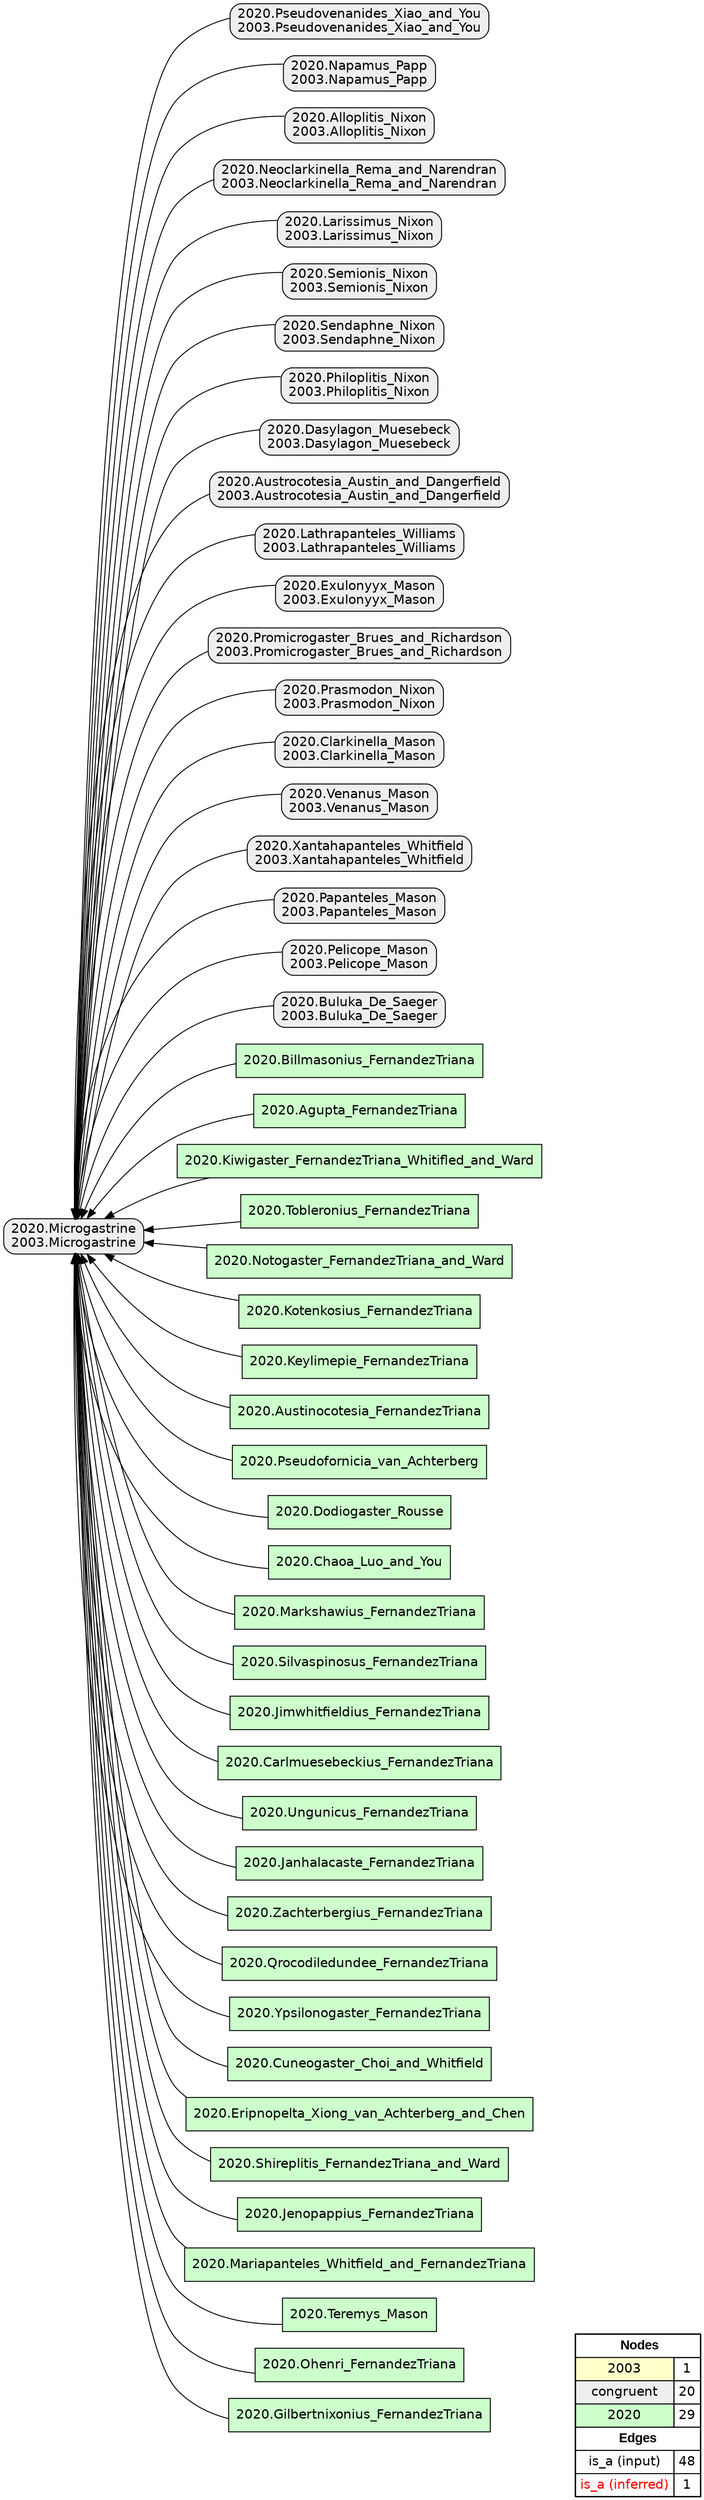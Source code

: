 digraph{
rankdir=RL

node[shape=box style="filled,rounded" fillcolor="#EEEEEE" fontname="helvetica"] 
"2020.Microgastrine\n2003.Microgastrine"


node[shape=box style="filled,rounded" fillcolor="#EEEEEE" fontname="helvetica"] 
"2020.Pseudovenanides_Xiao_and_You\n2003.Pseudovenanides_Xiao_and_You"
"2020.Napamus_Papp\n2003.Napamus_Papp"
"2020.Alloplitis_Nixon\n2003.Alloplitis_Nixon"
"2020.Neoclarkinella_Rema_and_Narendran\n2003.Neoclarkinella_Rema_and_Narendran"
"2020.Larissimus_Nixon\n2003.Larissimus_Nixon"
"2020.Semionis_Nixon\n2003.Semionis_Nixon"
"2020.Sendaphne_Nixon\n2003.Sendaphne_Nixon"
"2020.Philoplitis_Nixon\n2003.Philoplitis_Nixon"
"2020.Dasylagon_Muesebeck\n2003.Dasylagon_Muesebeck"
"2020.Austrocotesia_Austin_and_Dangerfield\n2003.Austrocotesia_Austin_and_Dangerfield"
"2020.Lathrapanteles_Williams\n2003.Lathrapanteles_Williams"
"2020.Exulonyyx_Mason\n2003.Exulonyyx_Mason"
"2020.Promicrogaster_Brues_and_Richardson\n2003.Promicrogaster_Brues_and_Richardson"
"2020.Prasmodon_Nixon\n2003.Prasmodon_Nixon"
"2020.Clarkinella_Mason\n2003.Clarkinella_Mason"
"2020.Venanus_Mason\n2003.Venanus_Mason"
"2020.Xantahapanteles_Whitfield\n2003.Xantahapanteles_Whitfield"
"2020.Papanteles_Mason\n2003.Papanteles_Mason"
"2020.Pelicope_Mason\n2003.Pelicope_Mason"
"2020.Buluka_De_Saeger\n2003.Buluka_De_Saeger"
node[shape=box style=filled fillcolor="#CCFFCC" fontname="helvetica"] 
"2020.Billmasonius_FernandezTriana"
"2020.Agupta_FernandezTriana"
"2020.Kiwigaster_FernandezTriana_Whitifled_and_Ward"
"2020.Tobleronius_FernandezTriana"
"2020.Notogaster_FernandezTriana_and_Ward"
"2020.Kotenkosius_FernandezTriana"
"2020.Keylimepie_FernandezTriana"
"2020.Austinocotesia_FernandezTriana"
"2020.Pseudofornicia_van_Achterberg"
"2020.Dodiogaster_Rousse"
"2020.Chaoa_Luo_and_You"
"2020.Markshawius_FernandezTriana"
"2020.Silvaspinosus_FernandezTriana"
"2020.Jimwhitfieldius_FernandezTriana"
"2020.Carlmuesebeckius_FernandezTriana"
"2020.Ungunicus_FernandezTriana"
"2020.Janhalacaste_FernandezTriana"
"2020.Zachterbergius_FernandezTriana"
"2020.Qrocodiledundee_FernandezTriana"
"2020.Ypsilonogaster_FernandezTriana"
"2020.Cuneogaster_Choi_and_Whitfield"
"2020.Eripnopelta_Xiong_van_Achterberg_and_Chen"
"2020.Shireplitis_FernandezTriana_and_Ward"
"2020.Jenopappius_FernandezTriana"
"2020.Mariapanteles_Whitfield_and_FernandezTriana"
"2020.Teremys_Mason"
"2020.Ohenri_FernandezTriana"
"2020.Gilbertnixonius_FernandezTriana"
edge[arrowhead=normal style=dotted color="#000000" constraint=true penwidth=1]
edge[arrowhead=normal style=solid color="#000000" constraint=true penwidth=1]
"2020.Shireplitis_FernandezTriana_and_Ward" -> "2020.Microgastrine\n2003.Microgastrine"
"2020.Austinocotesia_FernandezTriana" -> "2020.Microgastrine\n2003.Microgastrine"
"2020.Kiwigaster_FernandezTriana_Whitifled_and_Ward" -> "2020.Microgastrine\n2003.Microgastrine"
"2020.Zachterbergius_FernandezTriana" -> "2020.Microgastrine\n2003.Microgastrine"
"2020.Austrocotesia_Austin_and_Dangerfield\n2003.Austrocotesia_Austin_and_Dangerfield" -> "2020.Microgastrine\n2003.Microgastrine"
"2020.Xantahapanteles_Whitfield\n2003.Xantahapanteles_Whitfield" -> "2020.Microgastrine\n2003.Microgastrine"
"2020.Jenopappius_FernandezTriana" -> "2020.Microgastrine\n2003.Microgastrine"
"2020.Kotenkosius_FernandezTriana" -> "2020.Microgastrine\n2003.Microgastrine"
"2020.Markshawius_FernandezTriana" -> "2020.Microgastrine\n2003.Microgastrine"
"2020.Dasylagon_Muesebeck\n2003.Dasylagon_Muesebeck" -> "2020.Microgastrine\n2003.Microgastrine"
"2020.Billmasonius_FernandezTriana" -> "2020.Microgastrine\n2003.Microgastrine"
"2020.Notogaster_FernandezTriana_and_Ward" -> "2020.Microgastrine\n2003.Microgastrine"
"2020.Eripnopelta_Xiong_van_Achterberg_and_Chen" -> "2020.Microgastrine\n2003.Microgastrine"
"2020.Larissimus_Nixon\n2003.Larissimus_Nixon" -> "2020.Microgastrine\n2003.Microgastrine"
"2020.Venanus_Mason\n2003.Venanus_Mason" -> "2020.Microgastrine\n2003.Microgastrine"
"2020.Teremys_Mason" -> "2020.Microgastrine\n2003.Microgastrine"
"2020.Chaoa_Luo_and_You" -> "2020.Microgastrine\n2003.Microgastrine"
"2020.Pseudofornicia_van_Achterberg" -> "2020.Microgastrine\n2003.Microgastrine"
"2020.Agupta_FernandezTriana" -> "2020.Microgastrine\n2003.Microgastrine"
"2020.Mariapanteles_Whitfield_and_FernandezTriana" -> "2020.Microgastrine\n2003.Microgastrine"
"2020.Prasmodon_Nixon\n2003.Prasmodon_Nixon" -> "2020.Microgastrine\n2003.Microgastrine"
"2020.Carlmuesebeckius_FernandezTriana" -> "2020.Microgastrine\n2003.Microgastrine"
"2020.Ungunicus_FernandezTriana" -> "2020.Microgastrine\n2003.Microgastrine"
"2020.Neoclarkinella_Rema_and_Narendran\n2003.Neoclarkinella_Rema_and_Narendran" -> "2020.Microgastrine\n2003.Microgastrine"
"2020.Ohenri_FernandezTriana" -> "2020.Microgastrine\n2003.Microgastrine"
"2020.Keylimepie_FernandezTriana" -> "2020.Microgastrine\n2003.Microgastrine"
"2020.Cuneogaster_Choi_and_Whitfield" -> "2020.Microgastrine\n2003.Microgastrine"
"2020.Ypsilonogaster_FernandezTriana" -> "2020.Microgastrine\n2003.Microgastrine"
"2020.Lathrapanteles_Williams\n2003.Lathrapanteles_Williams" -> "2020.Microgastrine\n2003.Microgastrine"
"2020.Dodiogaster_Rousse" -> "2020.Microgastrine\n2003.Microgastrine"
"2020.Papanteles_Mason\n2003.Papanteles_Mason" -> "2020.Microgastrine\n2003.Microgastrine"
"2020.Sendaphne_Nixon\n2003.Sendaphne_Nixon" -> "2020.Microgastrine\n2003.Microgastrine"
"2020.Silvaspinosus_FernandezTriana" -> "2020.Microgastrine\n2003.Microgastrine"
"2020.Janhalacaste_FernandezTriana" -> "2020.Microgastrine\n2003.Microgastrine"
"2020.Tobleronius_FernandezTriana" -> "2020.Microgastrine\n2003.Microgastrine"
"2020.Napamus_Papp\n2003.Napamus_Papp" -> "2020.Microgastrine\n2003.Microgastrine"
"2020.Alloplitis_Nixon\n2003.Alloplitis_Nixon" -> "2020.Microgastrine\n2003.Microgastrine"
"2020.Gilbertnixonius_FernandezTriana" -> "2020.Microgastrine\n2003.Microgastrine"
"2020.Buluka_De_Saeger\n2003.Buluka_De_Saeger" -> "2020.Microgastrine\n2003.Microgastrine"
"2020.Jimwhitfieldius_FernandezTriana" -> "2020.Microgastrine\n2003.Microgastrine"
"2020.Pseudovenanides_Xiao_and_You\n2003.Pseudovenanides_Xiao_and_You" -> "2020.Microgastrine\n2003.Microgastrine"
"2020.Clarkinella_Mason\n2003.Clarkinella_Mason" -> "2020.Microgastrine\n2003.Microgastrine"
"2020.Semionis_Nixon\n2003.Semionis_Nixon" -> "2020.Microgastrine\n2003.Microgastrine"
"2020.Pelicope_Mason\n2003.Pelicope_Mason" -> "2020.Microgastrine\n2003.Microgastrine"
"2020.Exulonyyx_Mason\n2003.Exulonyyx_Mason" -> "2020.Microgastrine\n2003.Microgastrine"
"2020.Promicrogaster_Brues_and_Richardson\n2003.Promicrogaster_Brues_and_Richardson" -> "2020.Microgastrine\n2003.Microgastrine"
"2020.Qrocodiledundee_FernandezTriana" -> "2020.Microgastrine\n2003.Microgastrine"
"2020.Philoplitis_Nixon\n2003.Philoplitis_Nixon" -> "2020.Microgastrine\n2003.Microgastrine"

node[shape=box] 
{rank=source Legend [fillcolor= white margin=0 label=< 
 <TABLE BORDER="0" CELLBORDER="1" CELLSPACING="0" CELLPADDING="4"> 
<TR> <TD COLSPAN="2"><font face="Arial Black"> Nodes</font></TD> </TR> 
<TR> 
 <TD bgcolor="#FFFFCC" fontname="helvetica">2003</TD> 
 <TD>1</TD> 
 </TR> 
<TR> 
 <TD bgcolor="#EEEEEE" fontname="helvetica">congruent</TD> 
 <TD>20</TD> 
 </TR> 
<TR> 
 <TD bgcolor="#CCFFCC" fontname="helvetica">2020</TD> 
 <TD>29</TD> 
 </TR> 
<TR> <TD COLSPAN="2"><font face = "Arial Black"> Edges </font></TD> </TR> 
<TR> 
 <TD><font color ="#000000">is_a (input)</font></TD><TD>48</TD>
</TR>
<TR> 
 <TD><font color ="#FF0000">is_a (inferred)</font></TD><TD>1</TD>
</TR>
</TABLE> 
 >] } 
}